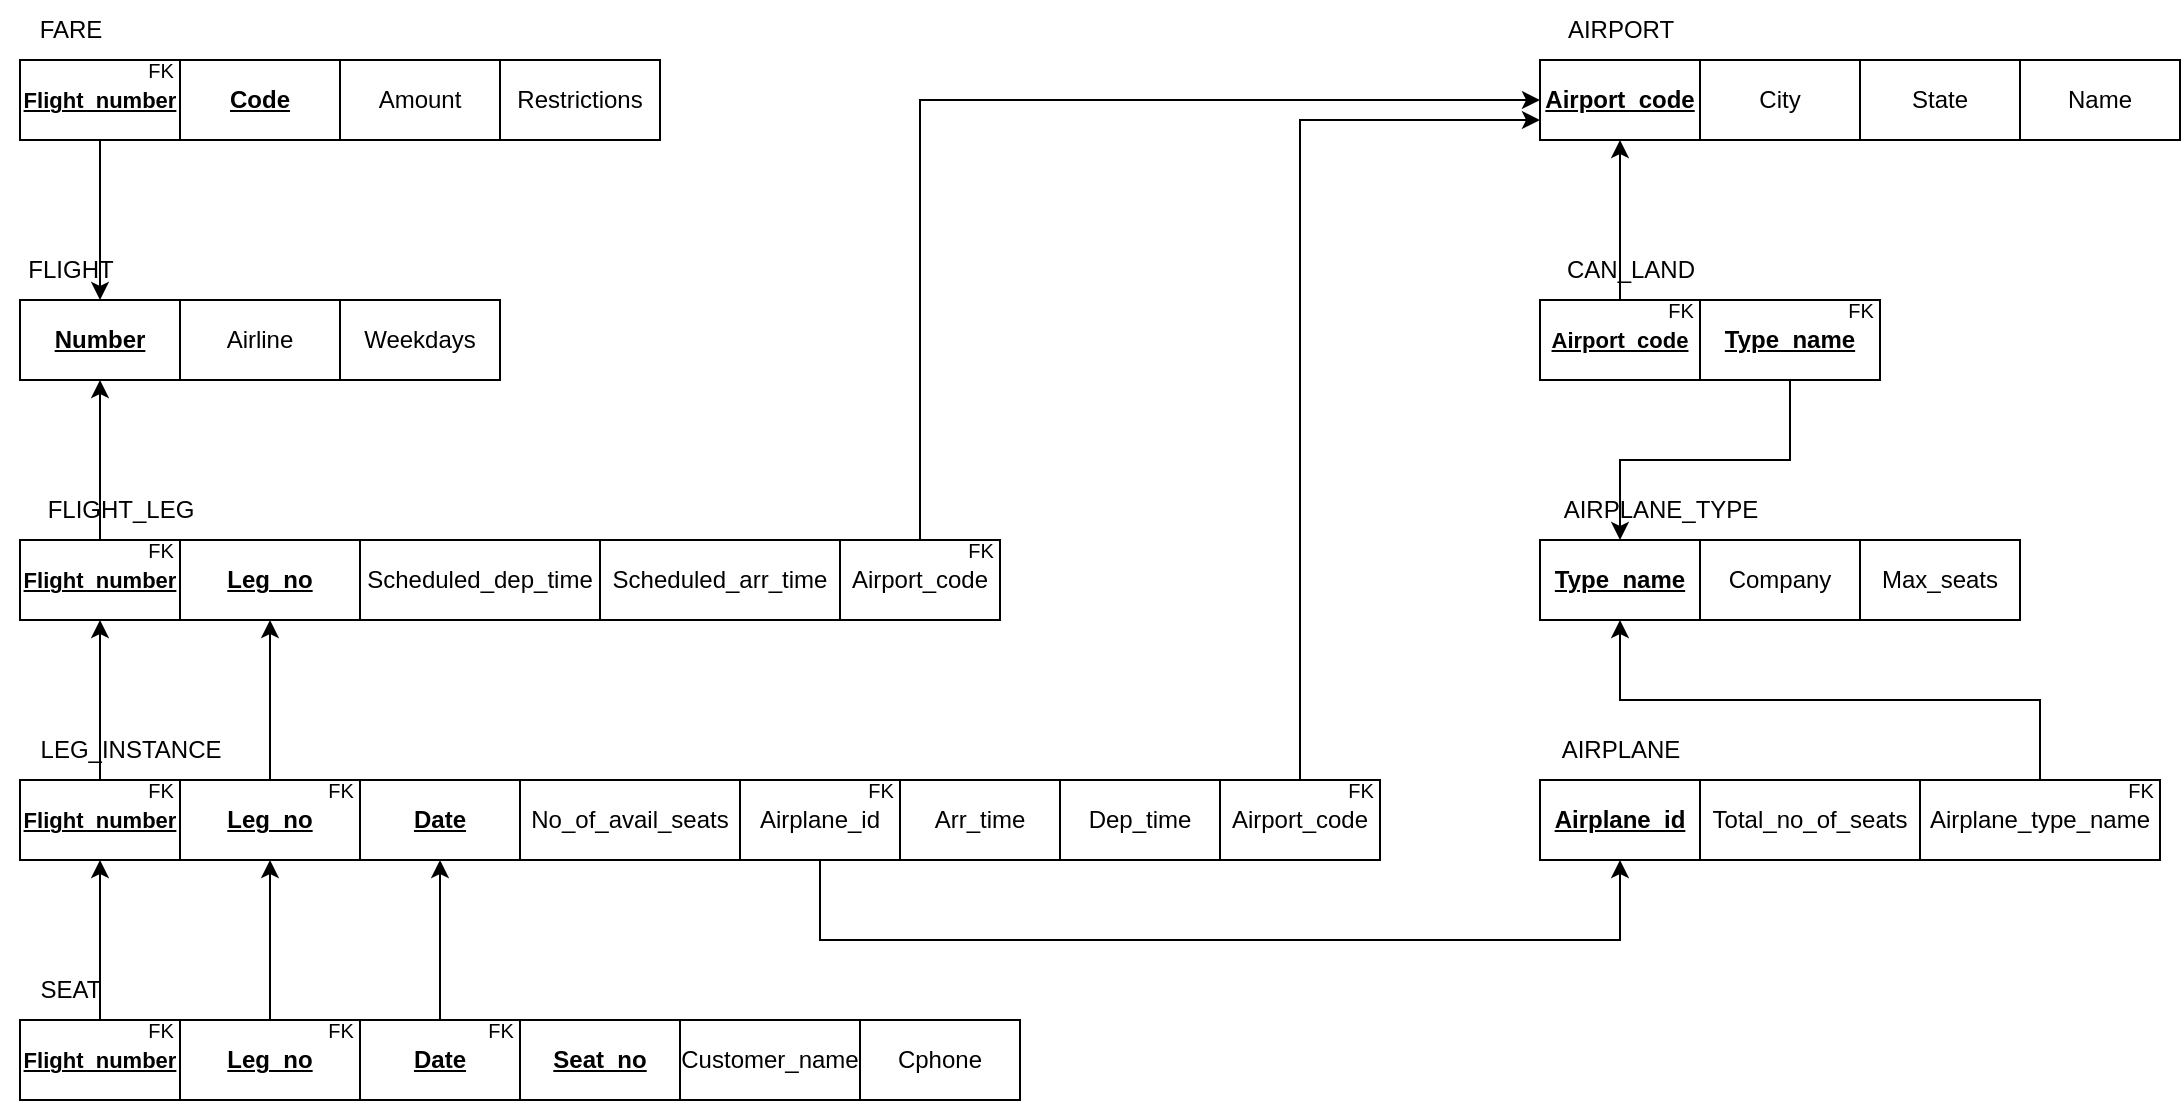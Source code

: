 <mxfile version="26.1.0">
  <diagram name="Página-1" id="TUtFDXTN8WkwMK8DOYdy">
    <mxGraphModel dx="1052" dy="2082" grid="1" gridSize="10" guides="1" tooltips="1" connect="1" arrows="1" fold="1" page="1" pageScale="1" pageWidth="827" pageHeight="1169" math="0" shadow="0">
      <root>
        <mxCell id="0" />
        <mxCell id="1" parent="0" />
        <mxCell id="DajMhg5BZU-49FZJIL6b-28" value="" style="endArrow=classic;html=1;rounded=0;" parent="1" source="DajMhg5BZU-49FZJIL6b-15" target="DajMhg5BZU-49FZJIL6b-11" edge="1">
          <mxGeometry width="50" height="50" relative="1" as="geometry">
            <mxPoint x="310" y="130" as="sourcePoint" />
            <mxPoint x="260" y="180" as="targetPoint" />
          </mxGeometry>
        </mxCell>
        <mxCell id="HsjpuiKJXddVdF4IFL4M-1" value="&lt;b&gt;&lt;u&gt;Number&lt;/u&gt;&lt;/b&gt;" style="rounded=0;whiteSpace=wrap;html=1;" parent="1" vertex="1">
          <mxGeometry x="80" y="40" width="80" height="40" as="geometry" />
        </mxCell>
        <mxCell id="HsjpuiKJXddVdF4IFL4M-2" value="FLIGHT" style="text;html=1;align=center;verticalAlign=middle;resizable=0;points=[];autosize=1;strokeColor=none;fillColor=none;" parent="1" vertex="1">
          <mxGeometry x="70" y="10" width="70" height="30" as="geometry" />
        </mxCell>
        <mxCell id="HsjpuiKJXddVdF4IFL4M-5" value="Airline" style="rounded=0;whiteSpace=wrap;html=1;" parent="1" vertex="1">
          <mxGeometry x="160" y="40" width="80" height="40" as="geometry" />
        </mxCell>
        <mxCell id="HsjpuiKJXddVdF4IFL4M-6" value="Weekdays" style="rounded=0;whiteSpace=wrap;html=1;" parent="1" vertex="1">
          <mxGeometry x="240" y="40" width="80" height="40" as="geometry" />
        </mxCell>
        <mxCell id="HsjpuiKJXddVdF4IFL4M-7" value="Scheduled_arr_time" style="rounded=0;whiteSpace=wrap;html=1;" parent="1" vertex="1">
          <mxGeometry x="370" y="160" width="120" height="40" as="geometry" />
        </mxCell>
        <mxCell id="HsjpuiKJXddVdF4IFL4M-9" value="&lt;b&gt;&lt;u&gt;&lt;font style=&quot;font-size: 11px;&quot;&gt;Flight_number&lt;/font&gt;&lt;/u&gt;&lt;/b&gt;" style="rounded=0;whiteSpace=wrap;html=1;" parent="1" vertex="1">
          <mxGeometry x="80" y="160" width="80" height="40" as="geometry" />
        </mxCell>
        <mxCell id="HsjpuiKJXddVdF4IFL4M-10" value="FLIGHT_LEG" style="text;html=1;align=center;verticalAlign=middle;resizable=0;points=[];autosize=1;strokeColor=none;fillColor=none;" parent="1" vertex="1">
          <mxGeometry x="80" y="130" width="100" height="30" as="geometry" />
        </mxCell>
        <mxCell id="HsjpuiKJXddVdF4IFL4M-11" value="&lt;b&gt;&lt;u&gt;Leg_no&lt;/u&gt;&lt;/b&gt;" style="rounded=0;whiteSpace=wrap;html=1;" parent="1" vertex="1">
          <mxGeometry x="160" y="160" width="90" height="40" as="geometry" />
        </mxCell>
        <mxCell id="HsjpuiKJXddVdF4IFL4M-18" value="LEG_INSTANCE" style="text;html=1;align=center;verticalAlign=middle;resizable=0;points=[];autosize=1;strokeColor=none;fillColor=none;" parent="1" vertex="1">
          <mxGeometry x="80" y="250" width="110" height="30" as="geometry" />
        </mxCell>
        <mxCell id="HsjpuiKJXddVdF4IFL4M-20" value="&lt;b&gt;&lt;u&gt;Date&lt;/u&gt;&lt;/b&gt;" style="rounded=0;whiteSpace=wrap;html=1;" parent="1" vertex="1">
          <mxGeometry x="250" y="280" width="80" height="40" as="geometry" />
        </mxCell>
        <mxCell id="HsjpuiKJXddVdF4IFL4M-23" value="SEAT" style="text;html=1;align=center;verticalAlign=middle;resizable=0;points=[];autosize=1;strokeColor=none;fillColor=none;" parent="1" vertex="1">
          <mxGeometry x="80" y="370" width="50" height="30" as="geometry" />
        </mxCell>
        <mxCell id="HsjpuiKJXddVdF4IFL4M-27" value="No_of_avail_seats" style="rounded=0;whiteSpace=wrap;html=1;" parent="1" vertex="1">
          <mxGeometry x="330" y="280" width="110" height="40" as="geometry" />
        </mxCell>
        <mxCell id="DajMhg5BZU-49FZJIL6b-1" value="" style="endArrow=classic;html=1;rounded=0;" parent="1" edge="1" target="DajMhg5BZU-49FZJIL6b-30" source="PhZ-HdMtQnRmB6yhQRHg-28">
          <mxGeometry width="50" height="50" relative="1" as="geometry">
            <mxPoint x="560" y="90" as="sourcePoint" />
            <mxPoint x="610" y="40" as="targetPoint" />
            <Array as="points">
              <mxPoint x="530" y="-60" />
            </Array>
          </mxGeometry>
        </mxCell>
        <mxCell id="DajMhg5BZU-49FZJIL6b-7" value="FARE" style="text;html=1;align=center;verticalAlign=middle;resizable=0;points=[];autosize=1;strokeColor=none;fillColor=none;" parent="1" vertex="1">
          <mxGeometry x="80" y="-110" width="50" height="30" as="geometry" />
        </mxCell>
        <mxCell id="DajMhg5BZU-49FZJIL6b-8" value="&lt;b&gt;&lt;u&gt;Code&lt;/u&gt;&lt;/b&gt;" style="rounded=0;whiteSpace=wrap;html=1;" parent="1" vertex="1">
          <mxGeometry x="160" y="-80" width="80" height="40" as="geometry" />
        </mxCell>
        <mxCell id="DajMhg5BZU-49FZJIL6b-9" value="Amount" style="rounded=0;whiteSpace=wrap;html=1;" parent="1" vertex="1">
          <mxGeometry x="240" y="-80" width="80" height="40" as="geometry" />
        </mxCell>
        <mxCell id="DajMhg5BZU-49FZJIL6b-11" value="&lt;b&gt;&lt;u&gt;&lt;font style=&quot;font-size: 11px;&quot;&gt;Flight_number&lt;/font&gt;&lt;/u&gt;&lt;/b&gt;" style="rounded=0;whiteSpace=wrap;html=1;" parent="1" vertex="1">
          <mxGeometry x="80" y="280" width="80" height="40" as="geometry" />
        </mxCell>
        <mxCell id="DajMhg5BZU-49FZJIL6b-12" value="&lt;b&gt;&lt;u&gt;Leg_no&lt;/u&gt;&lt;/b&gt;" style="rounded=0;whiteSpace=wrap;html=1;" parent="1" vertex="1">
          <mxGeometry x="160" y="280" width="90" height="40" as="geometry" />
        </mxCell>
        <mxCell id="DajMhg5BZU-49FZJIL6b-13" value="&lt;b&gt;&lt;u&gt;Date&lt;/u&gt;&lt;/b&gt;" style="rounded=0;whiteSpace=wrap;html=1;" parent="1" vertex="1">
          <mxGeometry x="250" y="400" width="80" height="40" as="geometry" />
        </mxCell>
        <mxCell id="DajMhg5BZU-49FZJIL6b-14" value="&lt;b&gt;&lt;u&gt;Seat_no&lt;/u&gt;&lt;/b&gt;" style="rounded=0;whiteSpace=wrap;html=1;" parent="1" vertex="1">
          <mxGeometry x="330" y="400" width="80" height="40" as="geometry" />
        </mxCell>
        <mxCell id="DajMhg5BZU-49FZJIL6b-15" value="&lt;b&gt;&lt;u&gt;&lt;font style=&quot;font-size: 11px;&quot;&gt;Flight_number&lt;/font&gt;&lt;/u&gt;&lt;/b&gt;" style="rounded=0;whiteSpace=wrap;html=1;" parent="1" vertex="1">
          <mxGeometry x="80" y="400" width="80" height="40" as="geometry" />
        </mxCell>
        <mxCell id="DajMhg5BZU-49FZJIL6b-16" value="&lt;b&gt;&lt;u&gt;Leg_no&lt;/u&gt;&lt;/b&gt;" style="rounded=0;whiteSpace=wrap;html=1;" parent="1" vertex="1">
          <mxGeometry x="160" y="400" width="90" height="40" as="geometry" />
        </mxCell>
        <mxCell id="DajMhg5BZU-49FZJIL6b-17" value="Customer_name" style="rounded=0;whiteSpace=wrap;html=1;" parent="1" vertex="1">
          <mxGeometry x="410" y="400" width="90" height="40" as="geometry" />
        </mxCell>
        <mxCell id="DajMhg5BZU-49FZJIL6b-18" value="Cphone" style="rounded=0;whiteSpace=wrap;html=1;" parent="1" vertex="1">
          <mxGeometry x="500" y="400" width="80" height="40" as="geometry" />
        </mxCell>
        <mxCell id="DajMhg5BZU-49FZJIL6b-19" value="&lt;b&gt;&lt;u&gt;&lt;font style=&quot;font-size: 11px;&quot;&gt;Flight_number&lt;/font&gt;&lt;/u&gt;&lt;/b&gt;" style="rounded=0;whiteSpace=wrap;html=1;" parent="1" vertex="1">
          <mxGeometry x="80" y="-80" width="80" height="40" as="geometry" />
        </mxCell>
        <mxCell id="DajMhg5BZU-49FZJIL6b-22" value="Restrictions" style="rounded=0;whiteSpace=wrap;html=1;" parent="1" vertex="1">
          <mxGeometry x="320" y="-80" width="80" height="40" as="geometry" />
        </mxCell>
        <mxCell id="DajMhg5BZU-49FZJIL6b-23" value="" style="endArrow=classic;html=1;rounded=0;" parent="1" source="DajMhg5BZU-49FZJIL6b-19" target="HsjpuiKJXddVdF4IFL4M-1" edge="1">
          <mxGeometry width="50" height="50" relative="1" as="geometry">
            <mxPoint x="175" y="30" as="sourcePoint" />
            <mxPoint x="225" y="-20" as="targetPoint" />
            <Array as="points" />
          </mxGeometry>
        </mxCell>
        <mxCell id="DajMhg5BZU-49FZJIL6b-24" value="" style="endArrow=classic;html=1;rounded=0;" parent="1" source="HsjpuiKJXddVdF4IFL4M-9" target="HsjpuiKJXddVdF4IFL4M-1" edge="1">
          <mxGeometry width="50" height="50" relative="1" as="geometry">
            <mxPoint x="220" y="140" as="sourcePoint" />
            <mxPoint x="270" y="90" as="targetPoint" />
          </mxGeometry>
        </mxCell>
        <mxCell id="DajMhg5BZU-49FZJIL6b-25" value="" style="endArrow=classic;html=1;rounded=0;" parent="1" source="DajMhg5BZU-49FZJIL6b-12" target="HsjpuiKJXddVdF4IFL4M-11" edge="1">
          <mxGeometry width="50" height="50" relative="1" as="geometry">
            <mxPoint x="220" y="250" as="sourcePoint" />
            <mxPoint x="270" y="200" as="targetPoint" />
          </mxGeometry>
        </mxCell>
        <mxCell id="DajMhg5BZU-49FZJIL6b-26" value="" style="endArrow=classic;html=1;rounded=0;" parent="1" source="DajMhg5BZU-49FZJIL6b-16" target="DajMhg5BZU-49FZJIL6b-12" edge="1">
          <mxGeometry width="50" height="50" relative="1" as="geometry">
            <mxPoint x="220" y="390" as="sourcePoint" />
            <mxPoint x="270" y="340" as="targetPoint" />
          </mxGeometry>
        </mxCell>
        <mxCell id="DajMhg5BZU-49FZJIL6b-27" value="" style="endArrow=classic;html=1;rounded=0;" parent="1" source="DajMhg5BZU-49FZJIL6b-11" target="HsjpuiKJXddVdF4IFL4M-9" edge="1">
          <mxGeometry width="50" height="50" relative="1" as="geometry">
            <mxPoint x="250" y="170" as="sourcePoint" />
            <mxPoint x="300" y="120" as="targetPoint" />
          </mxGeometry>
        </mxCell>
        <mxCell id="DajMhg5BZU-49FZJIL6b-29" value="" style="endArrow=classic;html=1;rounded=0;" parent="1" source="DajMhg5BZU-49FZJIL6b-13" target="HsjpuiKJXddVdF4IFL4M-20" edge="1">
          <mxGeometry width="50" height="50" relative="1" as="geometry">
            <mxPoint x="270" y="190" as="sourcePoint" />
            <mxPoint x="320" y="140" as="targetPoint" />
          </mxGeometry>
        </mxCell>
        <mxCell id="DajMhg5BZU-49FZJIL6b-30" value="&lt;b&gt;&lt;u&gt;Airport_code&lt;/u&gt;&lt;/b&gt;" style="rounded=0;whiteSpace=wrap;html=1;" parent="1" vertex="1">
          <mxGeometry x="840" y="-80" width="80" height="40" as="geometry" />
        </mxCell>
        <mxCell id="DajMhg5BZU-49FZJIL6b-31" value="AIRPORT" style="text;html=1;align=center;verticalAlign=middle;resizable=0;points=[];autosize=1;strokeColor=none;fillColor=none;" parent="1" vertex="1">
          <mxGeometry x="840" y="-110" width="80" height="30" as="geometry" />
        </mxCell>
        <mxCell id="DajMhg5BZU-49FZJIL6b-32" value="City" style="rounded=0;whiteSpace=wrap;html=1;" parent="1" vertex="1">
          <mxGeometry x="920" y="-80" width="80" height="40" as="geometry" />
        </mxCell>
        <mxCell id="DajMhg5BZU-49FZJIL6b-33" value="State" style="rounded=0;whiteSpace=wrap;html=1;" parent="1" vertex="1">
          <mxGeometry x="1000" y="-80" width="80" height="40" as="geometry" />
        </mxCell>
        <mxCell id="DajMhg5BZU-49FZJIL6b-34" value="Name" style="rounded=0;whiteSpace=wrap;html=1;" parent="1" vertex="1">
          <mxGeometry x="1080" y="-80" width="80" height="40" as="geometry" />
        </mxCell>
        <mxCell id="DajMhg5BZU-49FZJIL6b-35" value="&lt;b&gt;&lt;u&gt;Type_name&lt;/u&gt;&lt;/b&gt;" style="rounded=0;whiteSpace=wrap;html=1;" parent="1" vertex="1">
          <mxGeometry x="840" y="160" width="80" height="40" as="geometry" />
        </mxCell>
        <mxCell id="DajMhg5BZU-49FZJIL6b-36" value="AIRPLANE_TYPE" style="text;html=1;align=center;verticalAlign=middle;resizable=0;points=[];autosize=1;strokeColor=none;fillColor=none;" parent="1" vertex="1">
          <mxGeometry x="840" y="130" width="120" height="30" as="geometry" />
        </mxCell>
        <mxCell id="DajMhg5BZU-49FZJIL6b-37" value="Company" style="rounded=0;whiteSpace=wrap;html=1;" parent="1" vertex="1">
          <mxGeometry x="920" y="160" width="80" height="40" as="geometry" />
        </mxCell>
        <mxCell id="DajMhg5BZU-49FZJIL6b-38" value="Max_seats" style="rounded=0;whiteSpace=wrap;html=1;" parent="1" vertex="1">
          <mxGeometry x="1000" y="160" width="80" height="40" as="geometry" />
        </mxCell>
        <mxCell id="DajMhg5BZU-49FZJIL6b-40" value="&lt;b&gt;&lt;u&gt;Airplane_id&lt;/u&gt;&lt;/b&gt;" style="rounded=0;whiteSpace=wrap;html=1;" parent="1" vertex="1">
          <mxGeometry x="840" y="280" width="80" height="40" as="geometry" />
        </mxCell>
        <mxCell id="DajMhg5BZU-49FZJIL6b-41" value="AIRPLANE" style="text;html=1;align=center;verticalAlign=middle;resizable=0;points=[];autosize=1;strokeColor=none;fillColor=none;" parent="1" vertex="1">
          <mxGeometry x="840" y="250" width="80" height="30" as="geometry" />
        </mxCell>
        <mxCell id="DajMhg5BZU-49FZJIL6b-42" value="Total_no_of_seats" style="rounded=0;whiteSpace=wrap;html=1;" parent="1" vertex="1">
          <mxGeometry x="920" y="280" width="110" height="40" as="geometry" />
        </mxCell>
        <mxCell id="DajMhg5BZU-49FZJIL6b-43" value="Airplane_type_name" style="rounded=0;whiteSpace=wrap;html=1;" parent="1" vertex="1">
          <mxGeometry x="1030" y="280" width="120" height="40" as="geometry" />
        </mxCell>
        <mxCell id="PhZ-HdMtQnRmB6yhQRHg-4" value="&lt;b&gt;&lt;u&gt;&lt;font style=&quot;font-size: 11px;&quot;&gt;Airport_code&lt;/font&gt;&lt;/u&gt;&lt;/b&gt;" style="rounded=0;whiteSpace=wrap;html=1;" vertex="1" parent="1">
          <mxGeometry x="840" y="40" width="80" height="40" as="geometry" />
        </mxCell>
        <mxCell id="PhZ-HdMtQnRmB6yhQRHg-5" value="CAN_LAND" style="text;html=1;align=center;verticalAlign=middle;resizable=0;points=[];autosize=1;strokeColor=none;fillColor=none;" vertex="1" parent="1">
          <mxGeometry x="840" y="10" width="90" height="30" as="geometry" />
        </mxCell>
        <mxCell id="PhZ-HdMtQnRmB6yhQRHg-6" value="&lt;b&gt;&lt;u&gt;Type_name&lt;/u&gt;&lt;/b&gt;" style="rounded=0;whiteSpace=wrap;html=1;" vertex="1" parent="1">
          <mxGeometry x="920" y="40" width="90" height="40" as="geometry" />
        </mxCell>
        <mxCell id="PhZ-HdMtQnRmB6yhQRHg-7" value="" style="endArrow=classic;html=1;rounded=0;" edge="1" parent="1" source="PhZ-HdMtQnRmB6yhQRHg-4" target="DajMhg5BZU-49FZJIL6b-30">
          <mxGeometry width="50" height="50" relative="1" as="geometry">
            <mxPoint x="840" y="20" as="sourcePoint" />
            <mxPoint x="890" y="-30" as="targetPoint" />
          </mxGeometry>
        </mxCell>
        <mxCell id="PhZ-HdMtQnRmB6yhQRHg-8" value="" style="endArrow=classic;html=1;rounded=0;" edge="1" parent="1" source="PhZ-HdMtQnRmB6yhQRHg-6" target="DajMhg5BZU-49FZJIL6b-35">
          <mxGeometry width="50" height="50" relative="1" as="geometry">
            <mxPoint x="860" y="130" as="sourcePoint" />
            <mxPoint x="910" y="80" as="targetPoint" />
            <Array as="points">
              <mxPoint x="965" y="120" />
              <mxPoint x="880" y="120" />
            </Array>
          </mxGeometry>
        </mxCell>
        <mxCell id="PhZ-HdMtQnRmB6yhQRHg-9" value="" style="endArrow=classic;html=1;rounded=0;" edge="1" parent="1" source="DajMhg5BZU-49FZJIL6b-43" target="DajMhg5BZU-49FZJIL6b-35">
          <mxGeometry width="50" height="50" relative="1" as="geometry">
            <mxPoint x="980" y="210" as="sourcePoint" />
            <mxPoint x="930" y="260" as="targetPoint" />
            <Array as="points">
              <mxPoint x="1090" y="240" />
              <mxPoint x="880" y="240" />
            </Array>
          </mxGeometry>
        </mxCell>
        <mxCell id="PhZ-HdMtQnRmB6yhQRHg-10" value="&lt;font style=&quot;font-size: 10px;&quot;&gt;FK&lt;/font&gt;" style="text;html=1;align=center;verticalAlign=middle;resizable=0;points=[];autosize=1;strokeColor=none;fillColor=none;" vertex="1" parent="1">
          <mxGeometry x="890" y="30" width="40" height="30" as="geometry" />
        </mxCell>
        <mxCell id="PhZ-HdMtQnRmB6yhQRHg-11" value="&lt;font style=&quot;font-size: 10px;&quot;&gt;FK&lt;/font&gt;" style="text;html=1;align=center;verticalAlign=middle;resizable=0;points=[];autosize=1;strokeColor=none;fillColor=none;" vertex="1" parent="1">
          <mxGeometry x="980" y="30" width="40" height="30" as="geometry" />
        </mxCell>
        <mxCell id="PhZ-HdMtQnRmB6yhQRHg-12" value="&lt;font style=&quot;font-size: 10px;&quot;&gt;FK&lt;/font&gt;" style="text;html=1;align=center;verticalAlign=middle;resizable=0;points=[];autosize=1;strokeColor=none;fillColor=none;" vertex="1" parent="1">
          <mxGeometry x="1120" y="270" width="40" height="30" as="geometry" />
        </mxCell>
        <mxCell id="PhZ-HdMtQnRmB6yhQRHg-13" value="Airplane_id" style="rounded=0;whiteSpace=wrap;html=1;" vertex="1" parent="1">
          <mxGeometry x="440" y="280" width="80" height="40" as="geometry" />
        </mxCell>
        <mxCell id="PhZ-HdMtQnRmB6yhQRHg-14" value="" style="endArrow=classic;html=1;rounded=0;" edge="1" parent="1" source="PhZ-HdMtQnRmB6yhQRHg-13" target="DajMhg5BZU-49FZJIL6b-40">
          <mxGeometry width="50" height="50" relative="1" as="geometry">
            <mxPoint x="580" y="330" as="sourcePoint" />
            <mxPoint x="630" y="280" as="targetPoint" />
            <Array as="points">
              <mxPoint x="480" y="360" />
              <mxPoint x="880" y="360" />
            </Array>
          </mxGeometry>
        </mxCell>
        <mxCell id="PhZ-HdMtQnRmB6yhQRHg-15" value="&lt;font style=&quot;font-size: 10px;&quot;&gt;FK&lt;/font&gt;" style="text;html=1;align=center;verticalAlign=middle;resizable=0;points=[];autosize=1;strokeColor=none;fillColor=none;" vertex="1" parent="1">
          <mxGeometry x="490" y="270" width="40" height="30" as="geometry" />
        </mxCell>
        <mxCell id="PhZ-HdMtQnRmB6yhQRHg-16" value="Dep_time" style="rounded=0;whiteSpace=wrap;html=1;" vertex="1" parent="1">
          <mxGeometry x="600" y="280" width="80" height="40" as="geometry" />
        </mxCell>
        <mxCell id="PhZ-HdMtQnRmB6yhQRHg-17" value="Airport_code" style="rounded=0;whiteSpace=wrap;html=1;" vertex="1" parent="1">
          <mxGeometry x="680" y="280" width="80" height="40" as="geometry" />
        </mxCell>
        <mxCell id="PhZ-HdMtQnRmB6yhQRHg-18" value="" style="endArrow=classic;html=1;rounded=0;entryX=0;entryY=0.75;entryDx=0;entryDy=0;" edge="1" parent="1" source="PhZ-HdMtQnRmB6yhQRHg-17" target="DajMhg5BZU-49FZJIL6b-30">
          <mxGeometry width="50" height="50" relative="1" as="geometry">
            <mxPoint x="720" y="290" as="sourcePoint" />
            <mxPoint x="800" y="-120" as="targetPoint" />
            <Array as="points">
              <mxPoint x="720" y="-50" />
              <mxPoint x="780" y="-50" />
              <mxPoint x="810" y="-50" />
            </Array>
          </mxGeometry>
        </mxCell>
        <mxCell id="PhZ-HdMtQnRmB6yhQRHg-19" value="Arr_time" style="rounded=0;whiteSpace=wrap;html=1;" vertex="1" parent="1">
          <mxGeometry x="520" y="280" width="80" height="40" as="geometry" />
        </mxCell>
        <mxCell id="PhZ-HdMtQnRmB6yhQRHg-20" value="&lt;font style=&quot;font-size: 10px;&quot;&gt;FK&lt;/font&gt;" style="text;html=1;align=center;verticalAlign=middle;resizable=0;points=[];autosize=1;strokeColor=none;fillColor=none;" vertex="1" parent="1">
          <mxGeometry x="730" y="270" width="40" height="30" as="geometry" />
        </mxCell>
        <mxCell id="PhZ-HdMtQnRmB6yhQRHg-21" value="&lt;font style=&quot;font-size: 10px;&quot;&gt;FK&lt;/font&gt;" style="text;html=1;align=center;verticalAlign=middle;resizable=0;points=[];autosize=1;strokeColor=none;fillColor=none;" vertex="1" parent="1">
          <mxGeometry x="220" y="390" width="40" height="30" as="geometry" />
        </mxCell>
        <mxCell id="PhZ-HdMtQnRmB6yhQRHg-22" value="&lt;font style=&quot;font-size: 10px;&quot;&gt;FK&lt;/font&gt;" style="text;html=1;align=center;verticalAlign=middle;resizable=0;points=[];autosize=1;strokeColor=none;fillColor=none;" vertex="1" parent="1">
          <mxGeometry x="220" y="270" width="40" height="30" as="geometry" />
        </mxCell>
        <mxCell id="PhZ-HdMtQnRmB6yhQRHg-23" value="&lt;font style=&quot;font-size: 10px;&quot;&gt;FK&lt;/font&gt;" style="text;html=1;align=center;verticalAlign=middle;resizable=0;points=[];autosize=1;strokeColor=none;fillColor=none;" vertex="1" parent="1">
          <mxGeometry x="130" y="390" width="40" height="30" as="geometry" />
        </mxCell>
        <mxCell id="PhZ-HdMtQnRmB6yhQRHg-24" value="&lt;font style=&quot;font-size: 10px;&quot;&gt;FK&lt;/font&gt;" style="text;html=1;align=center;verticalAlign=middle;resizable=0;points=[];autosize=1;strokeColor=none;fillColor=none;" vertex="1" parent="1">
          <mxGeometry x="130" y="270" width="40" height="30" as="geometry" />
        </mxCell>
        <mxCell id="PhZ-HdMtQnRmB6yhQRHg-25" value="&lt;font style=&quot;font-size: 10px;&quot;&gt;FK&lt;/font&gt;" style="text;html=1;align=center;verticalAlign=middle;resizable=0;points=[];autosize=1;strokeColor=none;fillColor=none;" vertex="1" parent="1">
          <mxGeometry x="130" y="150" width="40" height="30" as="geometry" />
        </mxCell>
        <mxCell id="PhZ-HdMtQnRmB6yhQRHg-26" value="&lt;font style=&quot;font-size: 10px;&quot;&gt;FK&lt;/font&gt;" style="text;html=1;align=center;verticalAlign=middle;resizable=0;points=[];autosize=1;strokeColor=none;fillColor=none;" vertex="1" parent="1">
          <mxGeometry x="300" y="390" width="40" height="30" as="geometry" />
        </mxCell>
        <mxCell id="PhZ-HdMtQnRmB6yhQRHg-28" value="Airport_code" style="rounded=0;whiteSpace=wrap;html=1;" vertex="1" parent="1">
          <mxGeometry x="490" y="160" width="80" height="40" as="geometry" />
        </mxCell>
        <mxCell id="PhZ-HdMtQnRmB6yhQRHg-27" value="&lt;font style=&quot;font-size: 10px;&quot;&gt;FK&lt;/font&gt;" style="text;html=1;align=center;verticalAlign=middle;resizable=0;points=[];autosize=1;strokeColor=none;fillColor=none;" vertex="1" parent="1">
          <mxGeometry x="130" y="-90" width="40" height="30" as="geometry" />
        </mxCell>
        <mxCell id="PhZ-HdMtQnRmB6yhQRHg-29" value="Scheduled_dep_time" style="rounded=0;whiteSpace=wrap;html=1;" vertex="1" parent="1">
          <mxGeometry x="250" y="160" width="120" height="40" as="geometry" />
        </mxCell>
        <mxCell id="PhZ-HdMtQnRmB6yhQRHg-32" value="&lt;font style=&quot;font-size: 10px;&quot;&gt;FK&lt;/font&gt;" style="text;html=1;align=center;verticalAlign=middle;resizable=0;points=[];autosize=1;strokeColor=none;fillColor=none;" vertex="1" parent="1">
          <mxGeometry x="540" y="150" width="40" height="30" as="geometry" />
        </mxCell>
      </root>
    </mxGraphModel>
  </diagram>
</mxfile>
